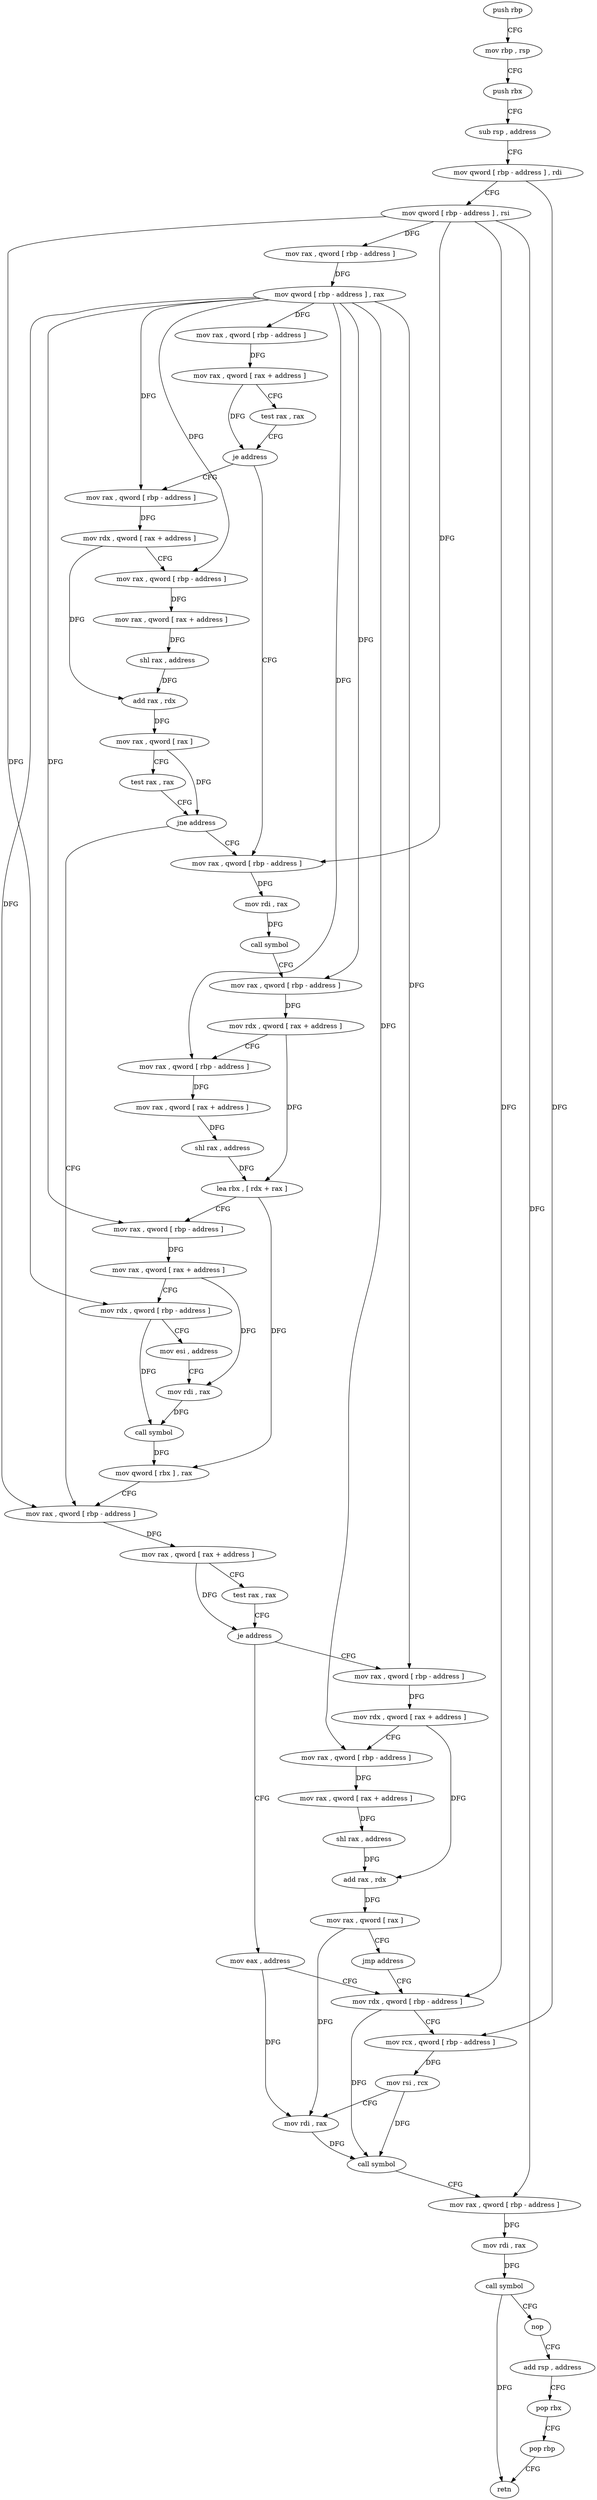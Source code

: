 digraph "func" {
"148959" [label = "push rbp" ]
"148960" [label = "mov rbp , rsp" ]
"148963" [label = "push rbx" ]
"148964" [label = "sub rsp , address" ]
"148968" [label = "mov qword [ rbp - address ] , rdi" ]
"148972" [label = "mov qword [ rbp - address ] , rsi" ]
"148976" [label = "mov rax , qword [ rbp - address ]" ]
"148980" [label = "mov qword [ rbp - address ] , rax" ]
"148984" [label = "mov rax , qword [ rbp - address ]" ]
"148988" [label = "mov rax , qword [ rax + address ]" ]
"148992" [label = "test rax , rax" ]
"148995" [label = "je address" ]
"149028" [label = "mov rax , qword [ rbp - address ]" ]
"148997" [label = "mov rax , qword [ rbp - address ]" ]
"149032" [label = "mov rdi , rax" ]
"149035" [label = "call symbol" ]
"149040" [label = "mov rax , qword [ rbp - address ]" ]
"149044" [label = "mov rdx , qword [ rax + address ]" ]
"149048" [label = "mov rax , qword [ rbp - address ]" ]
"149052" [label = "mov rax , qword [ rax + address ]" ]
"149056" [label = "shl rax , address" ]
"149060" [label = "lea rbx , [ rdx + rax ]" ]
"149064" [label = "mov rax , qword [ rbp - address ]" ]
"149068" [label = "mov rax , qword [ rax + address ]" ]
"149072" [label = "mov rdx , qword [ rbp - address ]" ]
"149076" [label = "mov esi , address" ]
"149081" [label = "mov rdi , rax" ]
"149084" [label = "call symbol" ]
"149089" [label = "mov qword [ rbx ] , rax" ]
"149092" [label = "mov rax , qword [ rbp - address ]" ]
"149001" [label = "mov rdx , qword [ rax + address ]" ]
"149005" [label = "mov rax , qword [ rbp - address ]" ]
"149009" [label = "mov rax , qword [ rax + address ]" ]
"149013" [label = "shl rax , address" ]
"149017" [label = "add rax , rdx" ]
"149020" [label = "mov rax , qword [ rax ]" ]
"149023" [label = "test rax , rax" ]
"149026" [label = "jne address" ]
"149133" [label = "mov eax , address" ]
"149138" [label = "mov rdx , qword [ rbp - address ]" ]
"149105" [label = "mov rax , qword [ rbp - address ]" ]
"149109" [label = "mov rdx , qword [ rax + address ]" ]
"149113" [label = "mov rax , qword [ rbp - address ]" ]
"149117" [label = "mov rax , qword [ rax + address ]" ]
"149121" [label = "shl rax , address" ]
"149125" [label = "add rax , rdx" ]
"149128" [label = "mov rax , qword [ rax ]" ]
"149131" [label = "jmp address" ]
"149096" [label = "mov rax , qword [ rax + address ]" ]
"149100" [label = "test rax , rax" ]
"149103" [label = "je address" ]
"149142" [label = "mov rcx , qword [ rbp - address ]" ]
"149146" [label = "mov rsi , rcx" ]
"149149" [label = "mov rdi , rax" ]
"149152" [label = "call symbol" ]
"149157" [label = "mov rax , qword [ rbp - address ]" ]
"149161" [label = "mov rdi , rax" ]
"149164" [label = "call symbol" ]
"149169" [label = "nop" ]
"149170" [label = "add rsp , address" ]
"149174" [label = "pop rbx" ]
"149175" [label = "pop rbp" ]
"149176" [label = "retn" ]
"148959" -> "148960" [ label = "CFG" ]
"148960" -> "148963" [ label = "CFG" ]
"148963" -> "148964" [ label = "CFG" ]
"148964" -> "148968" [ label = "CFG" ]
"148968" -> "148972" [ label = "CFG" ]
"148968" -> "149142" [ label = "DFG" ]
"148972" -> "148976" [ label = "DFG" ]
"148972" -> "149028" [ label = "DFG" ]
"148972" -> "149072" [ label = "DFG" ]
"148972" -> "149138" [ label = "DFG" ]
"148972" -> "149157" [ label = "DFG" ]
"148976" -> "148980" [ label = "DFG" ]
"148980" -> "148984" [ label = "DFG" ]
"148980" -> "149040" [ label = "DFG" ]
"148980" -> "149048" [ label = "DFG" ]
"148980" -> "149064" [ label = "DFG" ]
"148980" -> "148997" [ label = "DFG" ]
"148980" -> "149005" [ label = "DFG" ]
"148980" -> "149092" [ label = "DFG" ]
"148980" -> "149105" [ label = "DFG" ]
"148980" -> "149113" [ label = "DFG" ]
"148984" -> "148988" [ label = "DFG" ]
"148988" -> "148992" [ label = "CFG" ]
"148988" -> "148995" [ label = "DFG" ]
"148992" -> "148995" [ label = "CFG" ]
"148995" -> "149028" [ label = "CFG" ]
"148995" -> "148997" [ label = "CFG" ]
"149028" -> "149032" [ label = "DFG" ]
"148997" -> "149001" [ label = "DFG" ]
"149032" -> "149035" [ label = "DFG" ]
"149035" -> "149040" [ label = "CFG" ]
"149040" -> "149044" [ label = "DFG" ]
"149044" -> "149048" [ label = "CFG" ]
"149044" -> "149060" [ label = "DFG" ]
"149048" -> "149052" [ label = "DFG" ]
"149052" -> "149056" [ label = "DFG" ]
"149056" -> "149060" [ label = "DFG" ]
"149060" -> "149064" [ label = "CFG" ]
"149060" -> "149089" [ label = "DFG" ]
"149064" -> "149068" [ label = "DFG" ]
"149068" -> "149072" [ label = "CFG" ]
"149068" -> "149081" [ label = "DFG" ]
"149072" -> "149076" [ label = "CFG" ]
"149072" -> "149084" [ label = "DFG" ]
"149076" -> "149081" [ label = "CFG" ]
"149081" -> "149084" [ label = "DFG" ]
"149084" -> "149089" [ label = "DFG" ]
"149089" -> "149092" [ label = "CFG" ]
"149092" -> "149096" [ label = "DFG" ]
"149001" -> "149005" [ label = "CFG" ]
"149001" -> "149017" [ label = "DFG" ]
"149005" -> "149009" [ label = "DFG" ]
"149009" -> "149013" [ label = "DFG" ]
"149013" -> "149017" [ label = "DFG" ]
"149017" -> "149020" [ label = "DFG" ]
"149020" -> "149023" [ label = "CFG" ]
"149020" -> "149026" [ label = "DFG" ]
"149023" -> "149026" [ label = "CFG" ]
"149026" -> "149092" [ label = "CFG" ]
"149026" -> "149028" [ label = "CFG" ]
"149133" -> "149138" [ label = "CFG" ]
"149133" -> "149149" [ label = "DFG" ]
"149138" -> "149142" [ label = "CFG" ]
"149138" -> "149152" [ label = "DFG" ]
"149105" -> "149109" [ label = "DFG" ]
"149109" -> "149113" [ label = "CFG" ]
"149109" -> "149125" [ label = "DFG" ]
"149113" -> "149117" [ label = "DFG" ]
"149117" -> "149121" [ label = "DFG" ]
"149121" -> "149125" [ label = "DFG" ]
"149125" -> "149128" [ label = "DFG" ]
"149128" -> "149131" [ label = "CFG" ]
"149128" -> "149149" [ label = "DFG" ]
"149131" -> "149138" [ label = "CFG" ]
"149096" -> "149100" [ label = "CFG" ]
"149096" -> "149103" [ label = "DFG" ]
"149100" -> "149103" [ label = "CFG" ]
"149103" -> "149133" [ label = "CFG" ]
"149103" -> "149105" [ label = "CFG" ]
"149142" -> "149146" [ label = "DFG" ]
"149146" -> "149149" [ label = "CFG" ]
"149146" -> "149152" [ label = "DFG" ]
"149149" -> "149152" [ label = "DFG" ]
"149152" -> "149157" [ label = "CFG" ]
"149157" -> "149161" [ label = "DFG" ]
"149161" -> "149164" [ label = "DFG" ]
"149164" -> "149169" [ label = "CFG" ]
"149164" -> "149176" [ label = "DFG" ]
"149169" -> "149170" [ label = "CFG" ]
"149170" -> "149174" [ label = "CFG" ]
"149174" -> "149175" [ label = "CFG" ]
"149175" -> "149176" [ label = "CFG" ]
}
